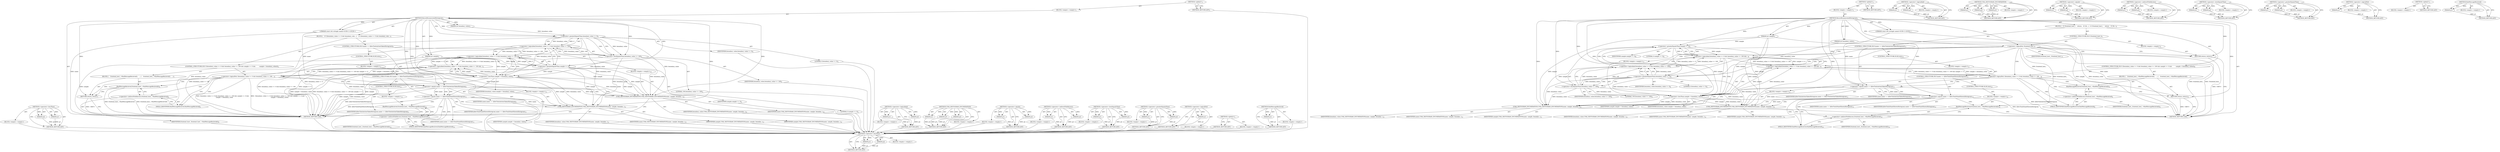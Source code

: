 digraph "BadMessageRecieved" {
vulnerable_100 [label=<(METHOD,&lt;operator&gt;.lessThan)>];
vulnerable_101 [label=<(PARAM,p1)>];
vulnerable_102 [label=<(PARAM,p2)>];
vulnerable_103 [label=<(BLOCK,&lt;empty&gt;,&lt;empty&gt;)>];
vulnerable_104 [label=<(METHOD_RETURN,ANY)>];
vulnerable_6 [label=<(METHOD,&lt;global&gt;)<SUB>1</SUB>>];
vulnerable_7 [label=<(BLOCK,&lt;empty&gt;,&lt;empty&gt;)<SUB>1</SUB>>];
vulnerable_8 [label=<(METHOD,RecordEnumeratedHistogram)<SUB>1</SUB>>];
vulnerable_9 [label="<(PARAM,const std::string&amp; name)<SUB>1</SUB>>"];
vulnerable_10 [label=<(PARAM,int sample)<SUB>2</SUB>>];
vulnerable_11 [label=<(PARAM,int boundary_value)<SUB>3</SUB>>];
vulnerable_12 [label=<(BLOCK,{
   if (!(boundary_value &gt;= 0 &amp;&amp; boundary_valu...,{
   if (!(boundary_value &gt;= 0 &amp;&amp; boundary_valu...)<SUB>3</SUB>>];
vulnerable_13 [label=<(CONTROL_STRUCTURE,IF,if (!(boundary_value &gt;= 0 &amp;&amp; boundary_value &lt;= 100 &amp;&amp; sample &gt;= 0 &amp;&amp;
         sample &lt; boundary_value)))<SUB>4</SUB>>];
vulnerable_14 [label=<(&lt;operator&gt;.logicalNot,!(boundary_value &gt;= 0 &amp;&amp; boundary_value &lt;= 100 ...)<SUB>4</SUB>>];
vulnerable_15 [label=<(&lt;operator&gt;.logicalAnd,boundary_value &gt;= 0 &amp;&amp; boundary_value &lt;= 100 &amp;&amp;...)<SUB>4</SUB>>];
vulnerable_16 [label=<(&lt;operator&gt;.logicalAnd,boundary_value &gt;= 0 &amp;&amp; boundary_value &lt;= 100 &amp;&amp;...)<SUB>4</SUB>>];
vulnerable_17 [label=<(&lt;operator&gt;.logicalAnd,boundary_value &gt;= 0 &amp;&amp; boundary_value &lt;= 100)<SUB>4</SUB>>];
vulnerable_18 [label=<(&lt;operator&gt;.greaterEqualsThan,boundary_value &gt;= 0)<SUB>4</SUB>>];
vulnerable_19 [label=<(IDENTIFIER,boundary_value,boundary_value &gt;= 0)<SUB>4</SUB>>];
vulnerable_20 [label=<(LITERAL,0,boundary_value &gt;= 0)<SUB>4</SUB>>];
vulnerable_21 [label=<(&lt;operator&gt;.lessEqualsThan,boundary_value &lt;= 100)<SUB>4</SUB>>];
vulnerable_22 [label=<(IDENTIFIER,boundary_value,boundary_value &lt;= 100)<SUB>4</SUB>>];
vulnerable_23 [label=<(LITERAL,100,boundary_value &lt;= 100)<SUB>4</SUB>>];
vulnerable_24 [label=<(&lt;operator&gt;.greaterEqualsThan,sample &gt;= 0)<SUB>4</SUB>>];
vulnerable_25 [label=<(IDENTIFIER,sample,sample &gt;= 0)<SUB>4</SUB>>];
vulnerable_26 [label=<(LITERAL,0,sample &gt;= 0)<SUB>4</SUB>>];
vulnerable_27 [label=<(&lt;operator&gt;.lessThan,sample &lt; boundary_value)<SUB>5</SUB>>];
vulnerable_28 [label=<(IDENTIFIER,sample,sample &lt; boundary_value)<SUB>5</SUB>>];
vulnerable_29 [label=<(IDENTIFIER,boundary_value,sample &lt; boundary_value)<SUB>5</SUB>>];
vulnerable_30 [label=<(BLOCK,{
    frontend_host_-&gt;BadMessageRecieved();
   ...,{
    frontend_host_-&gt;BadMessageRecieved();
   ...)<SUB>5</SUB>>];
vulnerable_31 [label=<(BadMessageRecieved,frontend_host_-&gt;BadMessageRecieved())<SUB>6</SUB>>];
vulnerable_32 [label=<(&lt;operator&gt;.indirectFieldAccess,frontend_host_-&gt;BadMessageRecieved)<SUB>6</SUB>>];
vulnerable_33 [label=<(IDENTIFIER,frontend_host_,frontend_host_-&gt;BadMessageRecieved())<SUB>6</SUB>>];
vulnerable_34 [label=<(FIELD_IDENTIFIER,BadMessageRecieved,BadMessageRecieved)<SUB>6</SUB>>];
vulnerable_35 [label=<(RETURN,return;,return;)<SUB>7</SUB>>];
vulnerable_36 [label=<(CONTROL_STRUCTURE,IF,if (name == kDevToolsActionTakenHistogram))<SUB>9</SUB>>];
vulnerable_37 [label=<(&lt;operator&gt;.equals,name == kDevToolsActionTakenHistogram)<SUB>9</SUB>>];
vulnerable_38 [label=<(IDENTIFIER,name,name == kDevToolsActionTakenHistogram)<SUB>9</SUB>>];
vulnerable_39 [label=<(IDENTIFIER,kDevToolsActionTakenHistogram,name == kDevToolsActionTakenHistogram)<SUB>9</SUB>>];
vulnerable_40 [label=<(BLOCK,&lt;empty&gt;,&lt;empty&gt;)<SUB>10</SUB>>];
vulnerable_41 [label=<(UMA_HISTOGRAM_ENUMERATION,UMA_HISTOGRAM_ENUMERATION(name, sample, boundar...)<SUB>10</SUB>>];
vulnerable_42 [label=<(IDENTIFIER,name,UMA_HISTOGRAM_ENUMERATION(name, sample, boundar...)<SUB>10</SUB>>];
vulnerable_43 [label=<(IDENTIFIER,sample,UMA_HISTOGRAM_ENUMERATION(name, sample, boundar...)<SUB>10</SUB>>];
vulnerable_44 [label=<(IDENTIFIER,boundary_value,UMA_HISTOGRAM_ENUMERATION(name, sample, boundar...)<SUB>10</SUB>>];
vulnerable_45 [label=<(CONTROL_STRUCTURE,ELSE,else)<SUB>11</SUB>>];
vulnerable_46 [label=<(BLOCK,&lt;empty&gt;,&lt;empty&gt;)<SUB>11</SUB>>];
vulnerable_47 [label=<(CONTROL_STRUCTURE,IF,if (name == kDevToolsPanelShownHistogram))<SUB>11</SUB>>];
vulnerable_48 [label=<(&lt;operator&gt;.equals,name == kDevToolsPanelShownHistogram)<SUB>11</SUB>>];
vulnerable_49 [label=<(IDENTIFIER,name,name == kDevToolsPanelShownHistogram)<SUB>11</SUB>>];
vulnerable_50 [label=<(IDENTIFIER,kDevToolsPanelShownHistogram,name == kDevToolsPanelShownHistogram)<SUB>11</SUB>>];
vulnerable_51 [label=<(BLOCK,&lt;empty&gt;,&lt;empty&gt;)<SUB>12</SUB>>];
vulnerable_52 [label=<(UMA_HISTOGRAM_ENUMERATION,UMA_HISTOGRAM_ENUMERATION(name, sample, boundar...)<SUB>12</SUB>>];
vulnerable_53 [label=<(IDENTIFIER,name,UMA_HISTOGRAM_ENUMERATION(name, sample, boundar...)<SUB>12</SUB>>];
vulnerable_54 [label=<(IDENTIFIER,sample,UMA_HISTOGRAM_ENUMERATION(name, sample, boundar...)<SUB>12</SUB>>];
vulnerable_55 [label=<(IDENTIFIER,boundary_value,UMA_HISTOGRAM_ENUMERATION(name, sample, boundar...)<SUB>12</SUB>>];
vulnerable_56 [label=<(CONTROL_STRUCTURE,ELSE,else)<SUB>14</SUB>>];
vulnerable_57 [label=<(BLOCK,&lt;empty&gt;,&lt;empty&gt;)<SUB>14</SUB>>];
vulnerable_58 [label=<(BadMessageRecieved,frontend_host_-&gt;BadMessageRecieved())<SUB>14</SUB>>];
vulnerable_59 [label=<(&lt;operator&gt;.indirectFieldAccess,frontend_host_-&gt;BadMessageRecieved)<SUB>14</SUB>>];
vulnerable_60 [label=<(IDENTIFIER,frontend_host_,frontend_host_-&gt;BadMessageRecieved())<SUB>14</SUB>>];
vulnerable_61 [label=<(FIELD_IDENTIFIER,BadMessageRecieved,BadMessageRecieved)<SUB>14</SUB>>];
vulnerable_62 [label=<(METHOD_RETURN,void)<SUB>1</SUB>>];
vulnerable_64 [label=<(METHOD_RETURN,ANY)<SUB>1</SUB>>];
vulnerable_85 [label=<(METHOD,&lt;operator&gt;.logicalAnd)>];
vulnerable_86 [label=<(PARAM,p1)>];
vulnerable_87 [label=<(PARAM,p2)>];
vulnerable_88 [label=<(BLOCK,&lt;empty&gt;,&lt;empty&gt;)>];
vulnerable_89 [label=<(METHOD_RETURN,ANY)>];
vulnerable_119 [label=<(METHOD,UMA_HISTOGRAM_ENUMERATION)>];
vulnerable_120 [label=<(PARAM,p1)>];
vulnerable_121 [label=<(PARAM,p2)>];
vulnerable_122 [label=<(PARAM,p3)>];
vulnerable_123 [label=<(BLOCK,&lt;empty&gt;,&lt;empty&gt;)>];
vulnerable_124 [label=<(METHOD_RETURN,ANY)>];
vulnerable_114 [label=<(METHOD,&lt;operator&gt;.equals)>];
vulnerable_115 [label=<(PARAM,p1)>];
vulnerable_116 [label=<(PARAM,p2)>];
vulnerable_117 [label=<(BLOCK,&lt;empty&gt;,&lt;empty&gt;)>];
vulnerable_118 [label=<(METHOD_RETURN,ANY)>];
vulnerable_109 [label=<(METHOD,&lt;operator&gt;.indirectFieldAccess)>];
vulnerable_110 [label=<(PARAM,p1)>];
vulnerable_111 [label=<(PARAM,p2)>];
vulnerable_112 [label=<(BLOCK,&lt;empty&gt;,&lt;empty&gt;)>];
vulnerable_113 [label=<(METHOD_RETURN,ANY)>];
vulnerable_95 [label=<(METHOD,&lt;operator&gt;.lessEqualsThan)>];
vulnerable_96 [label=<(PARAM,p1)>];
vulnerable_97 [label=<(PARAM,p2)>];
vulnerable_98 [label=<(BLOCK,&lt;empty&gt;,&lt;empty&gt;)>];
vulnerable_99 [label=<(METHOD_RETURN,ANY)>];
vulnerable_90 [label=<(METHOD,&lt;operator&gt;.greaterEqualsThan)>];
vulnerable_91 [label=<(PARAM,p1)>];
vulnerable_92 [label=<(PARAM,p2)>];
vulnerable_93 [label=<(BLOCK,&lt;empty&gt;,&lt;empty&gt;)>];
vulnerable_94 [label=<(METHOD_RETURN,ANY)>];
vulnerable_81 [label=<(METHOD,&lt;operator&gt;.logicalNot)>];
vulnerable_82 [label=<(PARAM,p1)>];
vulnerable_83 [label=<(BLOCK,&lt;empty&gt;,&lt;empty&gt;)>];
vulnerable_84 [label=<(METHOD_RETURN,ANY)>];
vulnerable_75 [label=<(METHOD,&lt;global&gt;)<SUB>1</SUB>>];
vulnerable_76 [label=<(BLOCK,&lt;empty&gt;,&lt;empty&gt;)>];
vulnerable_77 [label=<(METHOD_RETURN,ANY)>];
vulnerable_105 [label=<(METHOD,BadMessageRecieved)>];
vulnerable_106 [label=<(PARAM,p1)>];
vulnerable_107 [label=<(BLOCK,&lt;empty&gt;,&lt;empty&gt;)>];
vulnerable_108 [label=<(METHOD_RETURN,ANY)>];
fixed_105 [label=<(METHOD,&lt;operator&gt;.lessThan)>];
fixed_106 [label=<(PARAM,p1)>];
fixed_107 [label=<(PARAM,p2)>];
fixed_108 [label=<(BLOCK,&lt;empty&gt;,&lt;empty&gt;)>];
fixed_109 [label=<(METHOD_RETURN,ANY)>];
fixed_6 [label=<(METHOD,&lt;global&gt;)<SUB>1</SUB>>];
fixed_7 [label=<(BLOCK,&lt;empty&gt;,&lt;empty&gt;)<SUB>1</SUB>>];
fixed_8 [label=<(METHOD,RecordEnumeratedHistogram)<SUB>1</SUB>>];
fixed_9 [label="<(PARAM,const std::string&amp; name)<SUB>1</SUB>>"];
fixed_10 [label=<(PARAM,int sample)<SUB>2</SUB>>];
fixed_11 [label=<(PARAM,int boundary_value)<SUB>3</SUB>>];
fixed_12 [label=<(BLOCK,{
  if (!frontend_host_)
    return;
   if (!(b...,{
  if (!frontend_host_)
    return;
   if (!(b...)<SUB>3</SUB>>];
fixed_13 [label=<(CONTROL_STRUCTURE,IF,if (!frontend_host_))<SUB>4</SUB>>];
fixed_14 [label=<(&lt;operator&gt;.logicalNot,!frontend_host_)<SUB>4</SUB>>];
fixed_15 [label=<(IDENTIFIER,frontend_host_,!frontend_host_)<SUB>4</SUB>>];
fixed_16 [label=<(BLOCK,&lt;empty&gt;,&lt;empty&gt;)<SUB>5</SUB>>];
fixed_17 [label=<(RETURN,return;,return;)<SUB>5</SUB>>];
fixed_18 [label=<(CONTROL_STRUCTURE,IF,if (!(boundary_value &gt;= 0 &amp;&amp; boundary_value &lt;= 100 &amp;&amp; sample &gt;= 0 &amp;&amp;
         sample &lt; boundary_value)))<SUB>6</SUB>>];
fixed_19 [label=<(&lt;operator&gt;.logicalNot,!(boundary_value &gt;= 0 &amp;&amp; boundary_value &lt;= 100 ...)<SUB>6</SUB>>];
fixed_20 [label=<(&lt;operator&gt;.logicalAnd,boundary_value &gt;= 0 &amp;&amp; boundary_value &lt;= 100 &amp;&amp;...)<SUB>6</SUB>>];
fixed_21 [label=<(&lt;operator&gt;.logicalAnd,boundary_value &gt;= 0 &amp;&amp; boundary_value &lt;= 100 &amp;&amp;...)<SUB>6</SUB>>];
fixed_22 [label=<(&lt;operator&gt;.logicalAnd,boundary_value &gt;= 0 &amp;&amp; boundary_value &lt;= 100)<SUB>6</SUB>>];
fixed_23 [label=<(&lt;operator&gt;.greaterEqualsThan,boundary_value &gt;= 0)<SUB>6</SUB>>];
fixed_24 [label=<(IDENTIFIER,boundary_value,boundary_value &gt;= 0)<SUB>6</SUB>>];
fixed_25 [label=<(LITERAL,0,boundary_value &gt;= 0)<SUB>6</SUB>>];
fixed_26 [label=<(&lt;operator&gt;.lessEqualsThan,boundary_value &lt;= 100)<SUB>6</SUB>>];
fixed_27 [label=<(IDENTIFIER,boundary_value,boundary_value &lt;= 100)<SUB>6</SUB>>];
fixed_28 [label=<(LITERAL,100,boundary_value &lt;= 100)<SUB>6</SUB>>];
fixed_29 [label=<(&lt;operator&gt;.greaterEqualsThan,sample &gt;= 0)<SUB>6</SUB>>];
fixed_30 [label=<(IDENTIFIER,sample,sample &gt;= 0)<SUB>6</SUB>>];
fixed_31 [label=<(LITERAL,0,sample &gt;= 0)<SUB>6</SUB>>];
fixed_32 [label=<(&lt;operator&gt;.lessThan,sample &lt; boundary_value)<SUB>7</SUB>>];
fixed_33 [label=<(IDENTIFIER,sample,sample &lt; boundary_value)<SUB>7</SUB>>];
fixed_34 [label=<(IDENTIFIER,boundary_value,sample &lt; boundary_value)<SUB>7</SUB>>];
fixed_35 [label=<(BLOCK,{
    frontend_host_-&gt;BadMessageRecieved();
   ...,{
    frontend_host_-&gt;BadMessageRecieved();
   ...)<SUB>7</SUB>>];
fixed_36 [label=<(BadMessageRecieved,frontend_host_-&gt;BadMessageRecieved())<SUB>8</SUB>>];
fixed_37 [label=<(&lt;operator&gt;.indirectFieldAccess,frontend_host_-&gt;BadMessageRecieved)<SUB>8</SUB>>];
fixed_38 [label=<(IDENTIFIER,frontend_host_,frontend_host_-&gt;BadMessageRecieved())<SUB>8</SUB>>];
fixed_39 [label=<(FIELD_IDENTIFIER,BadMessageRecieved,BadMessageRecieved)<SUB>8</SUB>>];
fixed_40 [label=<(RETURN,return;,return;)<SUB>9</SUB>>];
fixed_41 [label=<(CONTROL_STRUCTURE,IF,if (name == kDevToolsActionTakenHistogram))<SUB>11</SUB>>];
fixed_42 [label=<(&lt;operator&gt;.equals,name == kDevToolsActionTakenHistogram)<SUB>11</SUB>>];
fixed_43 [label=<(IDENTIFIER,name,name == kDevToolsActionTakenHistogram)<SUB>11</SUB>>];
fixed_44 [label=<(IDENTIFIER,kDevToolsActionTakenHistogram,name == kDevToolsActionTakenHistogram)<SUB>11</SUB>>];
fixed_45 [label=<(BLOCK,&lt;empty&gt;,&lt;empty&gt;)<SUB>12</SUB>>];
fixed_46 [label=<(UMA_HISTOGRAM_ENUMERATION,UMA_HISTOGRAM_ENUMERATION(name, sample, boundar...)<SUB>12</SUB>>];
fixed_47 [label=<(IDENTIFIER,name,UMA_HISTOGRAM_ENUMERATION(name, sample, boundar...)<SUB>12</SUB>>];
fixed_48 [label=<(IDENTIFIER,sample,UMA_HISTOGRAM_ENUMERATION(name, sample, boundar...)<SUB>12</SUB>>];
fixed_49 [label=<(IDENTIFIER,boundary_value,UMA_HISTOGRAM_ENUMERATION(name, sample, boundar...)<SUB>12</SUB>>];
fixed_50 [label=<(CONTROL_STRUCTURE,ELSE,else)<SUB>13</SUB>>];
fixed_51 [label=<(BLOCK,&lt;empty&gt;,&lt;empty&gt;)<SUB>13</SUB>>];
fixed_52 [label=<(CONTROL_STRUCTURE,IF,if (name == kDevToolsPanelShownHistogram))<SUB>13</SUB>>];
fixed_53 [label=<(&lt;operator&gt;.equals,name == kDevToolsPanelShownHistogram)<SUB>13</SUB>>];
fixed_54 [label=<(IDENTIFIER,name,name == kDevToolsPanelShownHistogram)<SUB>13</SUB>>];
fixed_55 [label=<(IDENTIFIER,kDevToolsPanelShownHistogram,name == kDevToolsPanelShownHistogram)<SUB>13</SUB>>];
fixed_56 [label=<(BLOCK,&lt;empty&gt;,&lt;empty&gt;)<SUB>14</SUB>>];
fixed_57 [label=<(UMA_HISTOGRAM_ENUMERATION,UMA_HISTOGRAM_ENUMERATION(name, sample, boundar...)<SUB>14</SUB>>];
fixed_58 [label=<(IDENTIFIER,name,UMA_HISTOGRAM_ENUMERATION(name, sample, boundar...)<SUB>14</SUB>>];
fixed_59 [label=<(IDENTIFIER,sample,UMA_HISTOGRAM_ENUMERATION(name, sample, boundar...)<SUB>14</SUB>>];
fixed_60 [label=<(IDENTIFIER,boundary_value,UMA_HISTOGRAM_ENUMERATION(name, sample, boundar...)<SUB>14</SUB>>];
fixed_61 [label=<(CONTROL_STRUCTURE,ELSE,else)<SUB>16</SUB>>];
fixed_62 [label=<(BLOCK,&lt;empty&gt;,&lt;empty&gt;)<SUB>16</SUB>>];
fixed_63 [label=<(BadMessageRecieved,frontend_host_-&gt;BadMessageRecieved())<SUB>16</SUB>>];
fixed_64 [label=<(&lt;operator&gt;.indirectFieldAccess,frontend_host_-&gt;BadMessageRecieved)<SUB>16</SUB>>];
fixed_65 [label=<(IDENTIFIER,frontend_host_,frontend_host_-&gt;BadMessageRecieved())<SUB>16</SUB>>];
fixed_66 [label=<(FIELD_IDENTIFIER,BadMessageRecieved,BadMessageRecieved)<SUB>16</SUB>>];
fixed_67 [label=<(METHOD_RETURN,void)<SUB>1</SUB>>];
fixed_69 [label=<(METHOD_RETURN,ANY)<SUB>1</SUB>>];
fixed_90 [label=<(METHOD,&lt;operator&gt;.logicalAnd)>];
fixed_91 [label=<(PARAM,p1)>];
fixed_92 [label=<(PARAM,p2)>];
fixed_93 [label=<(BLOCK,&lt;empty&gt;,&lt;empty&gt;)>];
fixed_94 [label=<(METHOD_RETURN,ANY)>];
fixed_124 [label=<(METHOD,UMA_HISTOGRAM_ENUMERATION)>];
fixed_125 [label=<(PARAM,p1)>];
fixed_126 [label=<(PARAM,p2)>];
fixed_127 [label=<(PARAM,p3)>];
fixed_128 [label=<(BLOCK,&lt;empty&gt;,&lt;empty&gt;)>];
fixed_129 [label=<(METHOD_RETURN,ANY)>];
fixed_119 [label=<(METHOD,&lt;operator&gt;.equals)>];
fixed_120 [label=<(PARAM,p1)>];
fixed_121 [label=<(PARAM,p2)>];
fixed_122 [label=<(BLOCK,&lt;empty&gt;,&lt;empty&gt;)>];
fixed_123 [label=<(METHOD_RETURN,ANY)>];
fixed_114 [label=<(METHOD,&lt;operator&gt;.indirectFieldAccess)>];
fixed_115 [label=<(PARAM,p1)>];
fixed_116 [label=<(PARAM,p2)>];
fixed_117 [label=<(BLOCK,&lt;empty&gt;,&lt;empty&gt;)>];
fixed_118 [label=<(METHOD_RETURN,ANY)>];
fixed_100 [label=<(METHOD,&lt;operator&gt;.lessEqualsThan)>];
fixed_101 [label=<(PARAM,p1)>];
fixed_102 [label=<(PARAM,p2)>];
fixed_103 [label=<(BLOCK,&lt;empty&gt;,&lt;empty&gt;)>];
fixed_104 [label=<(METHOD_RETURN,ANY)>];
fixed_95 [label=<(METHOD,&lt;operator&gt;.greaterEqualsThan)>];
fixed_96 [label=<(PARAM,p1)>];
fixed_97 [label=<(PARAM,p2)>];
fixed_98 [label=<(BLOCK,&lt;empty&gt;,&lt;empty&gt;)>];
fixed_99 [label=<(METHOD_RETURN,ANY)>];
fixed_86 [label=<(METHOD,&lt;operator&gt;.logicalNot)>];
fixed_87 [label=<(PARAM,p1)>];
fixed_88 [label=<(BLOCK,&lt;empty&gt;,&lt;empty&gt;)>];
fixed_89 [label=<(METHOD_RETURN,ANY)>];
fixed_80 [label=<(METHOD,&lt;global&gt;)<SUB>1</SUB>>];
fixed_81 [label=<(BLOCK,&lt;empty&gt;,&lt;empty&gt;)>];
fixed_82 [label=<(METHOD_RETURN,ANY)>];
fixed_110 [label=<(METHOD,BadMessageRecieved)>];
fixed_111 [label=<(PARAM,p1)>];
fixed_112 [label=<(BLOCK,&lt;empty&gt;,&lt;empty&gt;)>];
fixed_113 [label=<(METHOD_RETURN,ANY)>];
vulnerable_100 -> vulnerable_101  [key=0, label="AST: "];
vulnerable_100 -> vulnerable_101  [key=1, label="DDG: "];
vulnerable_100 -> vulnerable_103  [key=0, label="AST: "];
vulnerable_100 -> vulnerable_102  [key=0, label="AST: "];
vulnerable_100 -> vulnerable_102  [key=1, label="DDG: "];
vulnerable_100 -> vulnerable_104  [key=0, label="AST: "];
vulnerable_100 -> vulnerable_104  [key=1, label="CFG: "];
vulnerable_101 -> vulnerable_104  [key=0, label="DDG: p1"];
vulnerable_102 -> vulnerable_104  [key=0, label="DDG: p2"];
vulnerable_103 -> fixed_105  [key=0];
vulnerable_104 -> fixed_105  [key=0];
vulnerable_6 -> vulnerable_7  [key=0, label="AST: "];
vulnerable_6 -> vulnerable_64  [key=0, label="AST: "];
vulnerable_6 -> vulnerable_64  [key=1, label="CFG: "];
vulnerable_7 -> vulnerable_8  [key=0, label="AST: "];
vulnerable_8 -> vulnerable_9  [key=0, label="AST: "];
vulnerable_8 -> vulnerable_9  [key=1, label="DDG: "];
vulnerable_8 -> vulnerable_10  [key=0, label="AST: "];
vulnerable_8 -> vulnerable_10  [key=1, label="DDG: "];
vulnerable_8 -> vulnerable_11  [key=0, label="AST: "];
vulnerable_8 -> vulnerable_11  [key=1, label="DDG: "];
vulnerable_8 -> vulnerable_12  [key=0, label="AST: "];
vulnerable_8 -> vulnerable_62  [key=0, label="AST: "];
vulnerable_8 -> vulnerable_18  [key=0, label="CFG: "];
vulnerable_8 -> vulnerable_18  [key=1, label="DDG: "];
vulnerable_8 -> vulnerable_35  [key=0, label="DDG: "];
vulnerable_8 -> vulnerable_37  [key=0, label="DDG: "];
vulnerable_8 -> vulnerable_41  [key=0, label="DDG: "];
vulnerable_8 -> vulnerable_27  [key=0, label="DDG: "];
vulnerable_8 -> vulnerable_24  [key=0, label="DDG: "];
vulnerable_8 -> vulnerable_48  [key=0, label="DDG: "];
vulnerable_8 -> vulnerable_21  [key=0, label="DDG: "];
vulnerable_8 -> vulnerable_52  [key=0, label="DDG: "];
vulnerable_9 -> vulnerable_62  [key=0, label="DDG: name"];
vulnerable_9 -> vulnerable_37  [key=0, label="DDG: name"];
vulnerable_10 -> vulnerable_62  [key=0, label="DDG: sample"];
vulnerable_10 -> vulnerable_41  [key=0, label="DDG: sample"];
vulnerable_10 -> vulnerable_27  [key=0, label="DDG: sample"];
vulnerable_10 -> vulnerable_24  [key=0, label="DDG: sample"];
vulnerable_10 -> vulnerable_52  [key=0, label="DDG: sample"];
vulnerable_11 -> vulnerable_18  [key=0, label="DDG: boundary_value"];
vulnerable_12 -> vulnerable_13  [key=0, label="AST: "];
vulnerable_12 -> vulnerable_36  [key=0, label="AST: "];
vulnerable_13 -> vulnerable_14  [key=0, label="AST: "];
vulnerable_13 -> vulnerable_30  [key=0, label="AST: "];
vulnerable_14 -> vulnerable_15  [key=0, label="AST: "];
vulnerable_14 -> vulnerable_34  [key=0, label="CFG: "];
vulnerable_14 -> vulnerable_34  [key=1, label="CDG: "];
vulnerable_14 -> vulnerable_37  [key=0, label="CFG: "];
vulnerable_14 -> vulnerable_37  [key=1, label="CDG: "];
vulnerable_14 -> vulnerable_62  [key=0, label="DDG: boundary_value &gt;= 0 &amp;&amp; boundary_value &lt;= 100 &amp;&amp; sample &gt;= 0 &amp;&amp;
         sample &lt; boundary_value"];
vulnerable_14 -> vulnerable_62  [key=1, label="DDG: !(boundary_value &gt;= 0 &amp;&amp; boundary_value &lt;= 100 &amp;&amp; sample &gt;= 0 &amp;&amp;
         sample &lt; boundary_value)"];
vulnerable_14 -> vulnerable_32  [key=0, label="CDG: "];
vulnerable_14 -> vulnerable_35  [key=0, label="CDG: "];
vulnerable_14 -> vulnerable_31  [key=0, label="CDG: "];
vulnerable_15 -> vulnerable_16  [key=0, label="AST: "];
vulnerable_15 -> vulnerable_27  [key=0, label="AST: "];
vulnerable_15 -> vulnerable_14  [key=0, label="CFG: "];
vulnerable_15 -> vulnerable_14  [key=1, label="DDG: boundary_value &gt;= 0 &amp;&amp; boundary_value &lt;= 100 &amp;&amp; sample &gt;= 0"];
vulnerable_15 -> vulnerable_14  [key=2, label="DDG: sample &lt; boundary_value"];
vulnerable_15 -> vulnerable_62  [key=0, label="DDG: boundary_value &gt;= 0 &amp;&amp; boundary_value &lt;= 100 &amp;&amp; sample &gt;= 0"];
vulnerable_15 -> vulnerable_62  [key=1, label="DDG: sample &lt; boundary_value"];
vulnerable_16 -> vulnerable_17  [key=0, label="AST: "];
vulnerable_16 -> vulnerable_24  [key=0, label="AST: "];
vulnerable_16 -> vulnerable_15  [key=0, label="CFG: "];
vulnerable_16 -> vulnerable_15  [key=1, label="DDG: boundary_value &gt;= 0 &amp;&amp; boundary_value &lt;= 100"];
vulnerable_16 -> vulnerable_15  [key=2, label="DDG: sample &gt;= 0"];
vulnerable_16 -> vulnerable_27  [key=0, label="CFG: "];
vulnerable_16 -> vulnerable_27  [key=1, label="CDG: "];
vulnerable_16 -> vulnerable_62  [key=0, label="DDG: boundary_value &gt;= 0 &amp;&amp; boundary_value &lt;= 100"];
vulnerable_16 -> vulnerable_62  [key=1, label="DDG: sample &gt;= 0"];
vulnerable_17 -> vulnerable_18  [key=0, label="AST: "];
vulnerable_17 -> vulnerable_21  [key=0, label="AST: "];
vulnerable_17 -> vulnerable_16  [key=0, label="CFG: "];
vulnerable_17 -> vulnerable_16  [key=1, label="DDG: boundary_value &gt;= 0"];
vulnerable_17 -> vulnerable_16  [key=2, label="DDG: boundary_value &lt;= 100"];
vulnerable_17 -> vulnerable_24  [key=0, label="CFG: "];
vulnerable_17 -> vulnerable_24  [key=1, label="CDG: "];
vulnerable_17 -> vulnerable_62  [key=0, label="DDG: boundary_value &gt;= 0"];
vulnerable_17 -> vulnerable_62  [key=1, label="DDG: boundary_value &lt;= 100"];
vulnerable_18 -> vulnerable_19  [key=0, label="AST: "];
vulnerable_18 -> vulnerable_20  [key=0, label="AST: "];
vulnerable_18 -> vulnerable_17  [key=0, label="CFG: "];
vulnerable_18 -> vulnerable_17  [key=1, label="DDG: boundary_value"];
vulnerable_18 -> vulnerable_17  [key=2, label="DDG: 0"];
vulnerable_18 -> vulnerable_21  [key=0, label="CFG: "];
vulnerable_18 -> vulnerable_21  [key=1, label="DDG: boundary_value"];
vulnerable_18 -> vulnerable_21  [key=2, label="CDG: "];
vulnerable_18 -> vulnerable_62  [key=0, label="DDG: boundary_value"];
vulnerable_18 -> vulnerable_41  [key=0, label="DDG: boundary_value"];
vulnerable_18 -> vulnerable_27  [key=0, label="DDG: boundary_value"];
vulnerable_18 -> vulnerable_52  [key=0, label="DDG: boundary_value"];
vulnerable_19 -> fixed_105  [key=0];
vulnerable_20 -> fixed_105  [key=0];
vulnerable_21 -> vulnerable_22  [key=0, label="AST: "];
vulnerable_21 -> vulnerable_23  [key=0, label="AST: "];
vulnerable_21 -> vulnerable_17  [key=0, label="CFG: "];
vulnerable_21 -> vulnerable_17  [key=1, label="DDG: boundary_value"];
vulnerable_21 -> vulnerable_17  [key=2, label="DDG: 100"];
vulnerable_21 -> vulnerable_62  [key=0, label="DDG: boundary_value"];
vulnerable_21 -> vulnerable_41  [key=0, label="DDG: boundary_value"];
vulnerable_21 -> vulnerable_27  [key=0, label="DDG: boundary_value"];
vulnerable_21 -> vulnerable_52  [key=0, label="DDG: boundary_value"];
vulnerable_22 -> fixed_105  [key=0];
vulnerable_23 -> fixed_105  [key=0];
vulnerable_24 -> vulnerable_25  [key=0, label="AST: "];
vulnerable_24 -> vulnerable_26  [key=0, label="AST: "];
vulnerable_24 -> vulnerable_16  [key=0, label="CFG: "];
vulnerable_24 -> vulnerable_16  [key=1, label="DDG: sample"];
vulnerable_24 -> vulnerable_16  [key=2, label="DDG: 0"];
vulnerable_24 -> vulnerable_62  [key=0, label="DDG: sample"];
vulnerable_24 -> vulnerable_41  [key=0, label="DDG: sample"];
vulnerable_24 -> vulnerable_27  [key=0, label="DDG: sample"];
vulnerable_24 -> vulnerable_52  [key=0, label="DDG: sample"];
vulnerable_25 -> fixed_105  [key=0];
vulnerable_26 -> fixed_105  [key=0];
vulnerable_27 -> vulnerable_28  [key=0, label="AST: "];
vulnerable_27 -> vulnerable_29  [key=0, label="AST: "];
vulnerable_27 -> vulnerable_15  [key=0, label="CFG: "];
vulnerable_27 -> vulnerable_15  [key=1, label="DDG: sample"];
vulnerable_27 -> vulnerable_15  [key=2, label="DDG: boundary_value"];
vulnerable_27 -> vulnerable_62  [key=0, label="DDG: sample"];
vulnerable_27 -> vulnerable_62  [key=1, label="DDG: boundary_value"];
vulnerable_27 -> vulnerable_41  [key=0, label="DDG: sample"];
vulnerable_27 -> vulnerable_41  [key=1, label="DDG: boundary_value"];
vulnerable_27 -> vulnerable_52  [key=0, label="DDG: sample"];
vulnerable_27 -> vulnerable_52  [key=1, label="DDG: boundary_value"];
vulnerable_28 -> fixed_105  [key=0];
vulnerable_29 -> fixed_105  [key=0];
vulnerable_30 -> vulnerable_31  [key=0, label="AST: "];
vulnerable_30 -> vulnerable_35  [key=0, label="AST: "];
vulnerable_31 -> vulnerable_32  [key=0, label="AST: "];
vulnerable_31 -> vulnerable_35  [key=0, label="CFG: "];
vulnerable_31 -> vulnerable_62  [key=0, label="DDG: frontend_host_-&gt;BadMessageRecieved"];
vulnerable_31 -> vulnerable_62  [key=1, label="DDG: frontend_host_-&gt;BadMessageRecieved()"];
vulnerable_32 -> vulnerable_33  [key=0, label="AST: "];
vulnerable_32 -> vulnerable_34  [key=0, label="AST: "];
vulnerable_32 -> vulnerable_31  [key=0, label="CFG: "];
vulnerable_33 -> fixed_105  [key=0];
vulnerable_34 -> vulnerable_32  [key=0, label="CFG: "];
vulnerable_35 -> vulnerable_62  [key=0, label="CFG: "];
vulnerable_35 -> vulnerable_62  [key=1, label="DDG: &lt;RET&gt;"];
vulnerable_36 -> vulnerable_37  [key=0, label="AST: "];
vulnerable_36 -> vulnerable_40  [key=0, label="AST: "];
vulnerable_36 -> vulnerable_45  [key=0, label="AST: "];
vulnerable_37 -> vulnerable_38  [key=0, label="AST: "];
vulnerable_37 -> vulnerable_39  [key=0, label="AST: "];
vulnerable_37 -> vulnerable_41  [key=0, label="CFG: "];
vulnerable_37 -> vulnerable_41  [key=1, label="DDG: name"];
vulnerable_37 -> vulnerable_41  [key=2, label="CDG: "];
vulnerable_37 -> vulnerable_48  [key=0, label="CFG: "];
vulnerable_37 -> vulnerable_48  [key=1, label="DDG: name"];
vulnerable_37 -> vulnerable_48  [key=2, label="CDG: "];
vulnerable_37 -> vulnerable_62  [key=0, label="DDG: kDevToolsActionTakenHistogram"];
vulnerable_38 -> fixed_105  [key=0];
vulnerable_39 -> fixed_105  [key=0];
vulnerable_40 -> vulnerable_41  [key=0, label="AST: "];
vulnerable_41 -> vulnerable_42  [key=0, label="AST: "];
vulnerable_41 -> vulnerable_43  [key=0, label="AST: "];
vulnerable_41 -> vulnerable_44  [key=0, label="AST: "];
vulnerable_41 -> vulnerable_62  [key=0, label="CFG: "];
vulnerable_42 -> fixed_105  [key=0];
vulnerable_43 -> fixed_105  [key=0];
vulnerable_44 -> fixed_105  [key=0];
vulnerable_45 -> vulnerable_46  [key=0, label="AST: "];
vulnerable_46 -> vulnerable_47  [key=0, label="AST: "];
vulnerable_47 -> vulnerable_48  [key=0, label="AST: "];
vulnerable_47 -> vulnerable_51  [key=0, label="AST: "];
vulnerable_47 -> vulnerable_56  [key=0, label="AST: "];
vulnerable_48 -> vulnerable_49  [key=0, label="AST: "];
vulnerable_48 -> vulnerable_50  [key=0, label="AST: "];
vulnerable_48 -> vulnerable_52  [key=0, label="CFG: "];
vulnerable_48 -> vulnerable_52  [key=1, label="DDG: name"];
vulnerable_48 -> vulnerable_52  [key=2, label="CDG: "];
vulnerable_48 -> vulnerable_61  [key=0, label="CFG: "];
vulnerable_48 -> vulnerable_61  [key=1, label="CDG: "];
vulnerable_48 -> vulnerable_62  [key=0, label="DDG: kDevToolsPanelShownHistogram"];
vulnerable_48 -> vulnerable_58  [key=0, label="CDG: "];
vulnerable_48 -> vulnerable_59  [key=0, label="CDG: "];
vulnerable_49 -> fixed_105  [key=0];
vulnerable_50 -> fixed_105  [key=0];
vulnerable_51 -> vulnerable_52  [key=0, label="AST: "];
vulnerable_52 -> vulnerable_53  [key=0, label="AST: "];
vulnerable_52 -> vulnerable_54  [key=0, label="AST: "];
vulnerable_52 -> vulnerable_55  [key=0, label="AST: "];
vulnerable_52 -> vulnerable_62  [key=0, label="CFG: "];
vulnerable_53 -> fixed_105  [key=0];
vulnerable_54 -> fixed_105  [key=0];
vulnerable_55 -> fixed_105  [key=0];
vulnerable_56 -> vulnerable_57  [key=0, label="AST: "];
vulnerable_57 -> vulnerable_58  [key=0, label="AST: "];
vulnerable_58 -> vulnerable_59  [key=0, label="AST: "];
vulnerable_58 -> vulnerable_62  [key=0, label="CFG: "];
vulnerable_59 -> vulnerable_60  [key=0, label="AST: "];
vulnerable_59 -> vulnerable_61  [key=0, label="AST: "];
vulnerable_59 -> vulnerable_58  [key=0, label="CFG: "];
vulnerable_60 -> fixed_105  [key=0];
vulnerable_61 -> vulnerable_59  [key=0, label="CFG: "];
vulnerable_62 -> fixed_105  [key=0];
vulnerable_64 -> fixed_105  [key=0];
vulnerable_85 -> vulnerable_86  [key=0, label="AST: "];
vulnerable_85 -> vulnerable_86  [key=1, label="DDG: "];
vulnerable_85 -> vulnerable_88  [key=0, label="AST: "];
vulnerable_85 -> vulnerable_87  [key=0, label="AST: "];
vulnerable_85 -> vulnerable_87  [key=1, label="DDG: "];
vulnerable_85 -> vulnerable_89  [key=0, label="AST: "];
vulnerable_85 -> vulnerable_89  [key=1, label="CFG: "];
vulnerable_86 -> vulnerable_89  [key=0, label="DDG: p1"];
vulnerable_87 -> vulnerable_89  [key=0, label="DDG: p2"];
vulnerable_88 -> fixed_105  [key=0];
vulnerable_89 -> fixed_105  [key=0];
vulnerable_119 -> vulnerable_120  [key=0, label="AST: "];
vulnerable_119 -> vulnerable_120  [key=1, label="DDG: "];
vulnerable_119 -> vulnerable_123  [key=0, label="AST: "];
vulnerable_119 -> vulnerable_121  [key=0, label="AST: "];
vulnerable_119 -> vulnerable_121  [key=1, label="DDG: "];
vulnerable_119 -> vulnerable_124  [key=0, label="AST: "];
vulnerable_119 -> vulnerable_124  [key=1, label="CFG: "];
vulnerable_119 -> vulnerable_122  [key=0, label="AST: "];
vulnerable_119 -> vulnerable_122  [key=1, label="DDG: "];
vulnerable_120 -> vulnerable_124  [key=0, label="DDG: p1"];
vulnerable_121 -> vulnerable_124  [key=0, label="DDG: p2"];
vulnerable_122 -> vulnerable_124  [key=0, label="DDG: p3"];
vulnerable_123 -> fixed_105  [key=0];
vulnerable_124 -> fixed_105  [key=0];
vulnerable_114 -> vulnerable_115  [key=0, label="AST: "];
vulnerable_114 -> vulnerable_115  [key=1, label="DDG: "];
vulnerable_114 -> vulnerable_117  [key=0, label="AST: "];
vulnerable_114 -> vulnerable_116  [key=0, label="AST: "];
vulnerable_114 -> vulnerable_116  [key=1, label="DDG: "];
vulnerable_114 -> vulnerable_118  [key=0, label="AST: "];
vulnerable_114 -> vulnerable_118  [key=1, label="CFG: "];
vulnerable_115 -> vulnerable_118  [key=0, label="DDG: p1"];
vulnerable_116 -> vulnerable_118  [key=0, label="DDG: p2"];
vulnerable_117 -> fixed_105  [key=0];
vulnerable_118 -> fixed_105  [key=0];
vulnerable_109 -> vulnerable_110  [key=0, label="AST: "];
vulnerable_109 -> vulnerable_110  [key=1, label="DDG: "];
vulnerable_109 -> vulnerable_112  [key=0, label="AST: "];
vulnerable_109 -> vulnerable_111  [key=0, label="AST: "];
vulnerable_109 -> vulnerable_111  [key=1, label="DDG: "];
vulnerable_109 -> vulnerable_113  [key=0, label="AST: "];
vulnerable_109 -> vulnerable_113  [key=1, label="CFG: "];
vulnerable_110 -> vulnerable_113  [key=0, label="DDG: p1"];
vulnerable_111 -> vulnerable_113  [key=0, label="DDG: p2"];
vulnerable_112 -> fixed_105  [key=0];
vulnerable_113 -> fixed_105  [key=0];
vulnerable_95 -> vulnerable_96  [key=0, label="AST: "];
vulnerable_95 -> vulnerable_96  [key=1, label="DDG: "];
vulnerable_95 -> vulnerable_98  [key=0, label="AST: "];
vulnerable_95 -> vulnerable_97  [key=0, label="AST: "];
vulnerable_95 -> vulnerable_97  [key=1, label="DDG: "];
vulnerable_95 -> vulnerable_99  [key=0, label="AST: "];
vulnerable_95 -> vulnerable_99  [key=1, label="CFG: "];
vulnerable_96 -> vulnerable_99  [key=0, label="DDG: p1"];
vulnerable_97 -> vulnerable_99  [key=0, label="DDG: p2"];
vulnerable_98 -> fixed_105  [key=0];
vulnerable_99 -> fixed_105  [key=0];
vulnerable_90 -> vulnerable_91  [key=0, label="AST: "];
vulnerable_90 -> vulnerable_91  [key=1, label="DDG: "];
vulnerable_90 -> vulnerable_93  [key=0, label="AST: "];
vulnerable_90 -> vulnerable_92  [key=0, label="AST: "];
vulnerable_90 -> vulnerable_92  [key=1, label="DDG: "];
vulnerable_90 -> vulnerable_94  [key=0, label="AST: "];
vulnerable_90 -> vulnerable_94  [key=1, label="CFG: "];
vulnerable_91 -> vulnerable_94  [key=0, label="DDG: p1"];
vulnerable_92 -> vulnerable_94  [key=0, label="DDG: p2"];
vulnerable_93 -> fixed_105  [key=0];
vulnerable_94 -> fixed_105  [key=0];
vulnerable_81 -> vulnerable_82  [key=0, label="AST: "];
vulnerable_81 -> vulnerable_82  [key=1, label="DDG: "];
vulnerable_81 -> vulnerable_83  [key=0, label="AST: "];
vulnerable_81 -> vulnerable_84  [key=0, label="AST: "];
vulnerable_81 -> vulnerable_84  [key=1, label="CFG: "];
vulnerable_82 -> vulnerable_84  [key=0, label="DDG: p1"];
vulnerable_83 -> fixed_105  [key=0];
vulnerable_84 -> fixed_105  [key=0];
vulnerable_75 -> vulnerable_76  [key=0, label="AST: "];
vulnerable_75 -> vulnerable_77  [key=0, label="AST: "];
vulnerable_75 -> vulnerable_77  [key=1, label="CFG: "];
vulnerable_76 -> fixed_105  [key=0];
vulnerable_77 -> fixed_105  [key=0];
vulnerable_105 -> vulnerable_106  [key=0, label="AST: "];
vulnerable_105 -> vulnerable_106  [key=1, label="DDG: "];
vulnerable_105 -> vulnerable_107  [key=0, label="AST: "];
vulnerable_105 -> vulnerable_108  [key=0, label="AST: "];
vulnerable_105 -> vulnerable_108  [key=1, label="CFG: "];
vulnerable_106 -> vulnerable_108  [key=0, label="DDG: p1"];
vulnerable_107 -> fixed_105  [key=0];
vulnerable_108 -> fixed_105  [key=0];
fixed_105 -> fixed_106  [key=0, label="AST: "];
fixed_105 -> fixed_106  [key=1, label="DDG: "];
fixed_105 -> fixed_108  [key=0, label="AST: "];
fixed_105 -> fixed_107  [key=0, label="AST: "];
fixed_105 -> fixed_107  [key=1, label="DDG: "];
fixed_105 -> fixed_109  [key=0, label="AST: "];
fixed_105 -> fixed_109  [key=1, label="CFG: "];
fixed_106 -> fixed_109  [key=0, label="DDG: p1"];
fixed_107 -> fixed_109  [key=0, label="DDG: p2"];
fixed_6 -> fixed_7  [key=0, label="AST: "];
fixed_6 -> fixed_69  [key=0, label="AST: "];
fixed_6 -> fixed_69  [key=1, label="CFG: "];
fixed_7 -> fixed_8  [key=0, label="AST: "];
fixed_8 -> fixed_9  [key=0, label="AST: "];
fixed_8 -> fixed_9  [key=1, label="DDG: "];
fixed_8 -> fixed_10  [key=0, label="AST: "];
fixed_8 -> fixed_10  [key=1, label="DDG: "];
fixed_8 -> fixed_11  [key=0, label="AST: "];
fixed_8 -> fixed_11  [key=1, label="DDG: "];
fixed_8 -> fixed_12  [key=0, label="AST: "];
fixed_8 -> fixed_67  [key=0, label="AST: "];
fixed_8 -> fixed_14  [key=0, label="CFG: "];
fixed_8 -> fixed_14  [key=1, label="DDG: "];
fixed_8 -> fixed_17  [key=0, label="DDG: "];
fixed_8 -> fixed_40  [key=0, label="DDG: "];
fixed_8 -> fixed_42  [key=0, label="DDG: "];
fixed_8 -> fixed_46  [key=0, label="DDG: "];
fixed_8 -> fixed_32  [key=0, label="DDG: "];
fixed_8 -> fixed_29  [key=0, label="DDG: "];
fixed_8 -> fixed_53  [key=0, label="DDG: "];
fixed_8 -> fixed_23  [key=0, label="DDG: "];
fixed_8 -> fixed_26  [key=0, label="DDG: "];
fixed_8 -> fixed_57  [key=0, label="DDG: "];
fixed_9 -> fixed_67  [key=0, label="DDG: name"];
fixed_9 -> fixed_42  [key=0, label="DDG: name"];
fixed_10 -> fixed_67  [key=0, label="DDG: sample"];
fixed_10 -> fixed_46  [key=0, label="DDG: sample"];
fixed_10 -> fixed_32  [key=0, label="DDG: sample"];
fixed_10 -> fixed_29  [key=0, label="DDG: sample"];
fixed_10 -> fixed_57  [key=0, label="DDG: sample"];
fixed_11 -> fixed_67  [key=0, label="DDG: boundary_value"];
fixed_11 -> fixed_23  [key=0, label="DDG: boundary_value"];
fixed_12 -> fixed_13  [key=0, label="AST: "];
fixed_12 -> fixed_18  [key=0, label="AST: "];
fixed_12 -> fixed_41  [key=0, label="AST: "];
fixed_13 -> fixed_14  [key=0, label="AST: "];
fixed_13 -> fixed_16  [key=0, label="AST: "];
fixed_14 -> fixed_15  [key=0, label="AST: "];
fixed_14 -> fixed_17  [key=0, label="CFG: "];
fixed_14 -> fixed_17  [key=1, label="CDG: "];
fixed_14 -> fixed_23  [key=0, label="CFG: "];
fixed_14 -> fixed_23  [key=1, label="CDG: "];
fixed_14 -> fixed_67  [key=0, label="DDG: frontend_host_"];
fixed_14 -> fixed_67  [key=1, label="DDG: !frontend_host_"];
fixed_14 -> fixed_36  [key=0, label="DDG: frontend_host_"];
fixed_14 -> fixed_63  [key=0, label="DDG: frontend_host_"];
fixed_14 -> fixed_21  [key=0, label="CDG: "];
fixed_14 -> fixed_19  [key=0, label="CDG: "];
fixed_14 -> fixed_20  [key=0, label="CDG: "];
fixed_14 -> fixed_22  [key=0, label="CDG: "];
fixed_16 -> fixed_17  [key=0, label="AST: "];
fixed_17 -> fixed_67  [key=0, label="CFG: "];
fixed_17 -> fixed_67  [key=1, label="DDG: &lt;RET&gt;"];
fixed_18 -> fixed_19  [key=0, label="AST: "];
fixed_18 -> fixed_35  [key=0, label="AST: "];
fixed_19 -> fixed_20  [key=0, label="AST: "];
fixed_19 -> fixed_39  [key=0, label="CFG: "];
fixed_19 -> fixed_39  [key=1, label="CDG: "];
fixed_19 -> fixed_42  [key=0, label="CFG: "];
fixed_19 -> fixed_42  [key=1, label="CDG: "];
fixed_19 -> fixed_36  [key=0, label="CDG: "];
fixed_19 -> fixed_37  [key=0, label="CDG: "];
fixed_19 -> fixed_40  [key=0, label="CDG: "];
fixed_20 -> fixed_21  [key=0, label="AST: "];
fixed_20 -> fixed_32  [key=0, label="AST: "];
fixed_20 -> fixed_19  [key=0, label="CFG: "];
fixed_20 -> fixed_19  [key=1, label="DDG: boundary_value &gt;= 0 &amp;&amp; boundary_value &lt;= 100 &amp;&amp; sample &gt;= 0"];
fixed_20 -> fixed_19  [key=2, label="DDG: sample &lt; boundary_value"];
fixed_21 -> fixed_22  [key=0, label="AST: "];
fixed_21 -> fixed_29  [key=0, label="AST: "];
fixed_21 -> fixed_20  [key=0, label="CFG: "];
fixed_21 -> fixed_20  [key=1, label="DDG: boundary_value &gt;= 0 &amp;&amp; boundary_value &lt;= 100"];
fixed_21 -> fixed_20  [key=2, label="DDG: sample &gt;= 0"];
fixed_21 -> fixed_32  [key=0, label="CFG: "];
fixed_21 -> fixed_32  [key=1, label="CDG: "];
fixed_22 -> fixed_23  [key=0, label="AST: "];
fixed_22 -> fixed_26  [key=0, label="AST: "];
fixed_22 -> fixed_21  [key=0, label="CFG: "];
fixed_22 -> fixed_21  [key=1, label="DDG: boundary_value &gt;= 0"];
fixed_22 -> fixed_21  [key=2, label="DDG: boundary_value &lt;= 100"];
fixed_22 -> fixed_29  [key=0, label="CFG: "];
fixed_22 -> fixed_29  [key=1, label="CDG: "];
fixed_23 -> fixed_24  [key=0, label="AST: "];
fixed_23 -> fixed_25  [key=0, label="AST: "];
fixed_23 -> fixed_22  [key=0, label="CFG: "];
fixed_23 -> fixed_22  [key=1, label="DDG: boundary_value"];
fixed_23 -> fixed_22  [key=2, label="DDG: 0"];
fixed_23 -> fixed_26  [key=0, label="CFG: "];
fixed_23 -> fixed_26  [key=1, label="DDG: boundary_value"];
fixed_23 -> fixed_26  [key=2, label="CDG: "];
fixed_23 -> fixed_46  [key=0, label="DDG: boundary_value"];
fixed_23 -> fixed_32  [key=0, label="DDG: boundary_value"];
fixed_23 -> fixed_57  [key=0, label="DDG: boundary_value"];
fixed_26 -> fixed_27  [key=0, label="AST: "];
fixed_26 -> fixed_28  [key=0, label="AST: "];
fixed_26 -> fixed_22  [key=0, label="CFG: "];
fixed_26 -> fixed_22  [key=1, label="DDG: boundary_value"];
fixed_26 -> fixed_22  [key=2, label="DDG: 100"];
fixed_26 -> fixed_46  [key=0, label="DDG: boundary_value"];
fixed_26 -> fixed_32  [key=0, label="DDG: boundary_value"];
fixed_26 -> fixed_57  [key=0, label="DDG: boundary_value"];
fixed_29 -> fixed_30  [key=0, label="AST: "];
fixed_29 -> fixed_31  [key=0, label="AST: "];
fixed_29 -> fixed_21  [key=0, label="CFG: "];
fixed_29 -> fixed_21  [key=1, label="DDG: sample"];
fixed_29 -> fixed_21  [key=2, label="DDG: 0"];
fixed_29 -> fixed_46  [key=0, label="DDG: sample"];
fixed_29 -> fixed_32  [key=0, label="DDG: sample"];
fixed_29 -> fixed_57  [key=0, label="DDG: sample"];
fixed_32 -> fixed_33  [key=0, label="AST: "];
fixed_32 -> fixed_34  [key=0, label="AST: "];
fixed_32 -> fixed_20  [key=0, label="CFG: "];
fixed_32 -> fixed_20  [key=1, label="DDG: sample"];
fixed_32 -> fixed_20  [key=2, label="DDG: boundary_value"];
fixed_32 -> fixed_46  [key=0, label="DDG: sample"];
fixed_32 -> fixed_46  [key=1, label="DDG: boundary_value"];
fixed_32 -> fixed_57  [key=0, label="DDG: sample"];
fixed_32 -> fixed_57  [key=1, label="DDG: boundary_value"];
fixed_35 -> fixed_36  [key=0, label="AST: "];
fixed_35 -> fixed_40  [key=0, label="AST: "];
fixed_36 -> fixed_37  [key=0, label="AST: "];
fixed_36 -> fixed_40  [key=0, label="CFG: "];
fixed_37 -> fixed_38  [key=0, label="AST: "];
fixed_37 -> fixed_39  [key=0, label="AST: "];
fixed_37 -> fixed_36  [key=0, label="CFG: "];
fixed_39 -> fixed_37  [key=0, label="CFG: "];
fixed_40 -> fixed_67  [key=0, label="CFG: "];
fixed_40 -> fixed_67  [key=1, label="DDG: &lt;RET&gt;"];
fixed_41 -> fixed_42  [key=0, label="AST: "];
fixed_41 -> fixed_45  [key=0, label="AST: "];
fixed_41 -> fixed_50  [key=0, label="AST: "];
fixed_42 -> fixed_43  [key=0, label="AST: "];
fixed_42 -> fixed_44  [key=0, label="AST: "];
fixed_42 -> fixed_46  [key=0, label="CFG: "];
fixed_42 -> fixed_46  [key=1, label="DDG: name"];
fixed_42 -> fixed_46  [key=2, label="CDG: "];
fixed_42 -> fixed_53  [key=0, label="CFG: "];
fixed_42 -> fixed_53  [key=1, label="DDG: name"];
fixed_42 -> fixed_53  [key=2, label="CDG: "];
fixed_42 -> fixed_67  [key=0, label="DDG: kDevToolsActionTakenHistogram"];
fixed_45 -> fixed_46  [key=0, label="AST: "];
fixed_46 -> fixed_47  [key=0, label="AST: "];
fixed_46 -> fixed_48  [key=0, label="AST: "];
fixed_46 -> fixed_49  [key=0, label="AST: "];
fixed_46 -> fixed_67  [key=0, label="CFG: "];
fixed_50 -> fixed_51  [key=0, label="AST: "];
fixed_51 -> fixed_52  [key=0, label="AST: "];
fixed_52 -> fixed_53  [key=0, label="AST: "];
fixed_52 -> fixed_56  [key=0, label="AST: "];
fixed_52 -> fixed_61  [key=0, label="AST: "];
fixed_53 -> fixed_54  [key=0, label="AST: "];
fixed_53 -> fixed_55  [key=0, label="AST: "];
fixed_53 -> fixed_57  [key=0, label="CFG: "];
fixed_53 -> fixed_57  [key=1, label="DDG: name"];
fixed_53 -> fixed_57  [key=2, label="CDG: "];
fixed_53 -> fixed_66  [key=0, label="CFG: "];
fixed_53 -> fixed_66  [key=1, label="CDG: "];
fixed_53 -> fixed_67  [key=0, label="DDG: kDevToolsPanelShownHistogram"];
fixed_53 -> fixed_64  [key=0, label="CDG: "];
fixed_53 -> fixed_63  [key=0, label="CDG: "];
fixed_56 -> fixed_57  [key=0, label="AST: "];
fixed_57 -> fixed_58  [key=0, label="AST: "];
fixed_57 -> fixed_59  [key=0, label="AST: "];
fixed_57 -> fixed_60  [key=0, label="AST: "];
fixed_57 -> fixed_67  [key=0, label="CFG: "];
fixed_61 -> fixed_62  [key=0, label="AST: "];
fixed_62 -> fixed_63  [key=0, label="AST: "];
fixed_63 -> fixed_64  [key=0, label="AST: "];
fixed_63 -> fixed_67  [key=0, label="CFG: "];
fixed_64 -> fixed_65  [key=0, label="AST: "];
fixed_64 -> fixed_66  [key=0, label="AST: "];
fixed_64 -> fixed_63  [key=0, label="CFG: "];
fixed_66 -> fixed_64  [key=0, label="CFG: "];
fixed_90 -> fixed_91  [key=0, label="AST: "];
fixed_90 -> fixed_91  [key=1, label="DDG: "];
fixed_90 -> fixed_93  [key=0, label="AST: "];
fixed_90 -> fixed_92  [key=0, label="AST: "];
fixed_90 -> fixed_92  [key=1, label="DDG: "];
fixed_90 -> fixed_94  [key=0, label="AST: "];
fixed_90 -> fixed_94  [key=1, label="CFG: "];
fixed_91 -> fixed_94  [key=0, label="DDG: p1"];
fixed_92 -> fixed_94  [key=0, label="DDG: p2"];
fixed_124 -> fixed_125  [key=0, label="AST: "];
fixed_124 -> fixed_125  [key=1, label="DDG: "];
fixed_124 -> fixed_128  [key=0, label="AST: "];
fixed_124 -> fixed_126  [key=0, label="AST: "];
fixed_124 -> fixed_126  [key=1, label="DDG: "];
fixed_124 -> fixed_129  [key=0, label="AST: "];
fixed_124 -> fixed_129  [key=1, label="CFG: "];
fixed_124 -> fixed_127  [key=0, label="AST: "];
fixed_124 -> fixed_127  [key=1, label="DDG: "];
fixed_125 -> fixed_129  [key=0, label="DDG: p1"];
fixed_126 -> fixed_129  [key=0, label="DDG: p2"];
fixed_127 -> fixed_129  [key=0, label="DDG: p3"];
fixed_119 -> fixed_120  [key=0, label="AST: "];
fixed_119 -> fixed_120  [key=1, label="DDG: "];
fixed_119 -> fixed_122  [key=0, label="AST: "];
fixed_119 -> fixed_121  [key=0, label="AST: "];
fixed_119 -> fixed_121  [key=1, label="DDG: "];
fixed_119 -> fixed_123  [key=0, label="AST: "];
fixed_119 -> fixed_123  [key=1, label="CFG: "];
fixed_120 -> fixed_123  [key=0, label="DDG: p1"];
fixed_121 -> fixed_123  [key=0, label="DDG: p2"];
fixed_114 -> fixed_115  [key=0, label="AST: "];
fixed_114 -> fixed_115  [key=1, label="DDG: "];
fixed_114 -> fixed_117  [key=0, label="AST: "];
fixed_114 -> fixed_116  [key=0, label="AST: "];
fixed_114 -> fixed_116  [key=1, label="DDG: "];
fixed_114 -> fixed_118  [key=0, label="AST: "];
fixed_114 -> fixed_118  [key=1, label="CFG: "];
fixed_115 -> fixed_118  [key=0, label="DDG: p1"];
fixed_116 -> fixed_118  [key=0, label="DDG: p2"];
fixed_100 -> fixed_101  [key=0, label="AST: "];
fixed_100 -> fixed_101  [key=1, label="DDG: "];
fixed_100 -> fixed_103  [key=0, label="AST: "];
fixed_100 -> fixed_102  [key=0, label="AST: "];
fixed_100 -> fixed_102  [key=1, label="DDG: "];
fixed_100 -> fixed_104  [key=0, label="AST: "];
fixed_100 -> fixed_104  [key=1, label="CFG: "];
fixed_101 -> fixed_104  [key=0, label="DDG: p1"];
fixed_102 -> fixed_104  [key=0, label="DDG: p2"];
fixed_95 -> fixed_96  [key=0, label="AST: "];
fixed_95 -> fixed_96  [key=1, label="DDG: "];
fixed_95 -> fixed_98  [key=0, label="AST: "];
fixed_95 -> fixed_97  [key=0, label="AST: "];
fixed_95 -> fixed_97  [key=1, label="DDG: "];
fixed_95 -> fixed_99  [key=0, label="AST: "];
fixed_95 -> fixed_99  [key=1, label="CFG: "];
fixed_96 -> fixed_99  [key=0, label="DDG: p1"];
fixed_97 -> fixed_99  [key=0, label="DDG: p2"];
fixed_86 -> fixed_87  [key=0, label="AST: "];
fixed_86 -> fixed_87  [key=1, label="DDG: "];
fixed_86 -> fixed_88  [key=0, label="AST: "];
fixed_86 -> fixed_89  [key=0, label="AST: "];
fixed_86 -> fixed_89  [key=1, label="CFG: "];
fixed_87 -> fixed_89  [key=0, label="DDG: p1"];
fixed_80 -> fixed_81  [key=0, label="AST: "];
fixed_80 -> fixed_82  [key=0, label="AST: "];
fixed_80 -> fixed_82  [key=1, label="CFG: "];
fixed_110 -> fixed_111  [key=0, label="AST: "];
fixed_110 -> fixed_111  [key=1, label="DDG: "];
fixed_110 -> fixed_112  [key=0, label="AST: "];
fixed_110 -> fixed_113  [key=0, label="AST: "];
fixed_110 -> fixed_113  [key=1, label="CFG: "];
fixed_111 -> fixed_113  [key=0, label="DDG: p1"];
}
